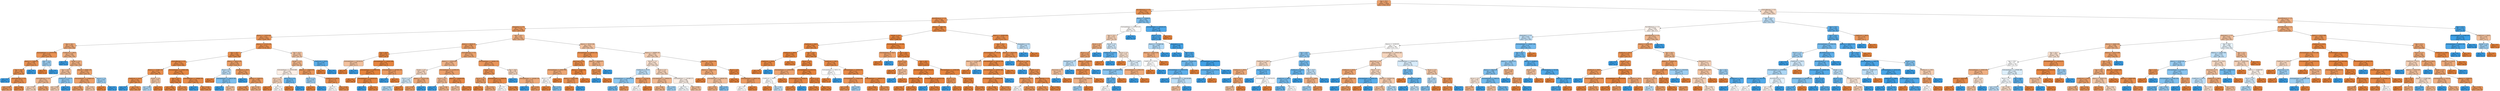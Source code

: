 digraph Tree {
node [shape=box, style="filled, rounded", color="black", fontname=helvetica] ;
edge [fontname=helvetica] ;
0 [label="Age <= 42.5\ngini = 0.324\nsamples = 10000\nvalue = [7963, 2037]", fillcolor="#eca16c"] ;
1 [label="NumOfProducts <= 2.5\ngini = 0.207\nsamples = 7106\nvalue = [6274, 832]", fillcolor="#e89253"] ;
0 -> 1 [labeldistance=2.5, labelangle=45, headlabel="True"] ;
2 [label="NumOfProducts <= 1.5\ngini = 0.184\nsamples = 6946\nvalue = [6233, 713]", fillcolor="#e88f50"] ;
1 -> 2 ;
3 [label="Geography1 <= 0.5\ngini = 0.274\nsamples = 3436\nvalue = [2874, 562]", fillcolor="#ea9a60"] ;
2 -> 3 ;
4 [label="Balance <= 71474.516\ngini = 0.227\nsamples = 2600\nvalue = [2260, 340]", fillcolor="#e99457"] ;
3 -> 4 ;
5 [label="Age <= 30.5\ngini = 0.356\nsamples = 682\nvalue = [524, 158]", fillcolor="#eda775"] ;
4 -> 5 ;
6 [label="EstimatedSalary <= 197479.148\ngini = 0.214\nsamples = 156\nvalue = [137, 19]", fillcolor="#e99254"] ;
5 -> 6 ;
7 [label="Balance <= 71005.23\ngini = 0.198\nsamples = 153\nvalue = [136, 17]", fillcolor="#e89152"] ;
6 -> 7 ;
8 [label="Age <= 18.5\ngini = 0.188\nsamples = 152\nvalue = [136, 16]", fillcolor="#e89050"] ;
7 -> 8 ;
9 [label="gini = 0.0\nsamples = 1\nvalue = [0, 1]", fillcolor="#399de5"] ;
8 -> 9 ;
10 [label="IsActiveMember <= 0.5\ngini = 0.179\nsamples = 151\nvalue = [136, 15]", fillcolor="#e88f4f"] ;
8 -> 10 ;
11 [label="gini = 0.259\nsamples = 72\nvalue = [61, 11]", fillcolor="#ea985d"] ;
10 -> 11 ;
12 [label="gini = 0.096\nsamples = 79\nvalue = [75, 4]", fillcolor="#e68844"] ;
10 -> 12 ;
13 [label="gini = 0.0\nsamples = 1\nvalue = [0, 1]", fillcolor="#399de5"] ;
7 -> 13 ;
14 [label="Age <= 23.5\ngini = 0.444\nsamples = 3\nvalue = [1, 2]", fillcolor="#9ccef2"] ;
6 -> 14 ;
15 [label="gini = 0.0\nsamples = 1\nvalue = [1, 0]", fillcolor="#e58139"] ;
14 -> 15 ;
16 [label="gini = 0.0\nsamples = 2\nvalue = [0, 2]", fillcolor="#399de5"] ;
14 -> 16 ;
17 [label="CreditScore <= 409.0\ngini = 0.389\nsamples = 526\nvalue = [387, 139]", fillcolor="#eeae80"] ;
5 -> 17 ;
18 [label="gini = 0.0\nsamples = 4\nvalue = [0, 4]", fillcolor="#399de5"] ;
17 -> 18 ;
19 [label="Gender <= 0.5\ngini = 0.383\nsamples = 522\nvalue = [387, 135]", fillcolor="#eead7e"] ;
17 -> 19 ;
20 [label="Age <= 41.5\ngini = 0.442\nsamples = 246\nvalue = [165, 81]", fillcolor="#f2bf9a"] ;
19 -> 20 ;
21 [label="IsActiveMember <= 0.5\ngini = 0.421\nsamples = 229\nvalue = [160, 69]", fillcolor="#f0b78e"] ;
20 -> 21 ;
22 [label="gini = 0.476\nsamples = 123\nvalue = [75, 48]", fillcolor="#f6d2b8"] ;
21 -> 22 ;
23 [label="gini = 0.318\nsamples = 106\nvalue = [85, 21]", fillcolor="#eba06a"] ;
21 -> 23 ;
24 [label="CreditScore <= 611.0\ngini = 0.415\nsamples = 17\nvalue = [5, 12]", fillcolor="#8bc6f0"] ;
20 -> 24 ;
25 [label="gini = 0.469\nsamples = 8\nvalue = [5, 3]", fillcolor="#f5cdb0"] ;
24 -> 25 ;
26 [label="gini = 0.0\nsamples = 9\nvalue = [0, 9]", fillcolor="#399de5"] ;
24 -> 26 ;
27 [label="Balance <= 69081.125\ngini = 0.315\nsamples = 276\nvalue = [222, 54]", fillcolor="#eba069"] ;
19 -> 27 ;
28 [label="EstimatedSalary <= 170820.227\ngini = 0.308\nsamples = 273\nvalue = [221, 52]", fillcolor="#eb9f68"] ;
27 -> 28 ;
29 [label="gini = 0.288\nsamples = 247\nvalue = [204, 43]", fillcolor="#ea9c63"] ;
28 -> 29 ;
30 [label="gini = 0.453\nsamples = 26\nvalue = [17, 9]", fillcolor="#f3c4a2"] ;
28 -> 30 ;
31 [label="Tenure <= 1.0\ngini = 0.444\nsamples = 3\nvalue = [1, 2]", fillcolor="#9ccef2"] ;
27 -> 31 ;
32 [label="gini = 0.0\nsamples = 1\nvalue = [1, 0]", fillcolor="#e58139"] ;
31 -> 32 ;
33 [label="gini = 0.0\nsamples = 2\nvalue = [0, 2]", fillcolor="#399de5"] ;
31 -> 33 ;
34 [label="Balance <= 177775.578\ngini = 0.172\nsamples = 1918\nvalue = [1736, 182]", fillcolor="#e88e4e"] ;
4 -> 34 ;
35 [label="Age <= 39.5\ngini = 0.156\nsamples = 1849\nvalue = [1691, 158]", fillcolor="#e78d4c"] ;
34 -> 35 ;
36 [label="IsActiveMember <= 0.5\ngini = 0.127\nsamples = 1559\nvalue = [1453, 106]", fillcolor="#e78a47"] ;
35 -> 36 ;
37 [label="Balance <= 171881.125\ngini = 0.17\nsamples = 768\nvalue = [696, 72]", fillcolor="#e88e4d"] ;
36 -> 37 ;
38 [label="CreditScore <= 414.0\ngini = 0.162\nsamples = 754\nvalue = [687, 67]", fillcolor="#e88d4c"] ;
37 -> 38 ;
39 [label="gini = 0.0\nsamples = 1\nvalue = [0, 1]", fillcolor="#399de5"] ;
38 -> 39 ;
40 [label="gini = 0.16\nsamples = 753\nvalue = [687, 66]", fillcolor="#e78d4c"] ;
38 -> 40 ;
41 [label="Gender <= 0.5\ngini = 0.459\nsamples = 14\nvalue = [9, 5]", fillcolor="#f3c7a7"] ;
37 -> 41 ;
42 [label="gini = 0.469\nsamples = 8\nvalue = [3, 5]", fillcolor="#b0d8f5"] ;
41 -> 42 ;
43 [label="gini = 0.0\nsamples = 6\nvalue = [6, 0]", fillcolor="#e58139"] ;
41 -> 43 ;
44 [label="EstimatedSalary <= 149883.086\ngini = 0.082\nsamples = 791\nvalue = [757, 34]", fillcolor="#e68742"] ;
36 -> 44 ;
45 [label="Age <= 37.5\ngini = 0.063\nsamples = 587\nvalue = [568, 19]", fillcolor="#e68540"] ;
44 -> 45 ;
46 [label="gini = 0.043\nsamples = 500\nvalue = [489, 11]", fillcolor="#e6843d"] ;
45 -> 46 ;
47 [label="gini = 0.167\nsamples = 87\nvalue = [79, 8]", fillcolor="#e88e4d"] ;
45 -> 47 ;
48 [label="EstimatedSalary <= 149984.742\ngini = 0.136\nsamples = 204\nvalue = [189, 15]", fillcolor="#e78b49"] ;
44 -> 48 ;
49 [label="gini = 0.0\nsamples = 1\nvalue = [0, 1]", fillcolor="#399de5"] ;
48 -> 49 ;
50 [label="gini = 0.128\nsamples = 203\nvalue = [189, 14]", fillcolor="#e78a48"] ;
48 -> 50 ;
51 [label="Balance <= 80414.145\ngini = 0.294\nsamples = 290\nvalue = [238, 52]", fillcolor="#eb9d64"] ;
35 -> 51 ;
52 [label="Tenure <= 2.5\ngini = 0.48\nsamples = 10\nvalue = [4, 6]", fillcolor="#bddef6"] ;
51 -> 52 ;
53 [label="gini = 0.0\nsamples = 2\nvalue = [2, 0]", fillcolor="#e58139"] ;
52 -> 53 ;
54 [label="EstimatedSalary <= 146233.383\ngini = 0.375\nsamples = 8\nvalue = [2, 6]", fillcolor="#7bbeee"] ;
52 -> 54 ;
55 [label="gini = 0.0\nsamples = 5\nvalue = [0, 5]", fillcolor="#399de5"] ;
54 -> 55 ;
56 [label="gini = 0.444\nsamples = 3\nvalue = [2, 1]", fillcolor="#f2c09c"] ;
54 -> 56 ;
57 [label="CreditScore <= 394.5\ngini = 0.275\nsamples = 280\nvalue = [234, 46]", fillcolor="#ea9a60"] ;
51 -> 57 ;
58 [label="gini = 0.0\nsamples = 2\nvalue = [0, 2]", fillcolor="#399de5"] ;
57 -> 58 ;
59 [label="Balance <= 136913.0\ngini = 0.266\nsamples = 278\nvalue = [234, 44]", fillcolor="#ea995e"] ;
57 -> 59 ;
60 [label="gini = 0.204\nsamples = 191\nvalue = [169, 22]", fillcolor="#e89153"] ;
59 -> 60 ;
61 [label="gini = 0.378\nsamples = 87\nvalue = [65, 22]", fillcolor="#eeac7c"] ;
59 -> 61 ;
62 [label="Age <= 41.5\ngini = 0.454\nsamples = 69\nvalue = [45, 24]", fillcolor="#f3c4a3"] ;
34 -> 62 ;
63 [label="Gender <= 0.5\ngini = 0.412\nsamples = 62\nvalue = [44, 18]", fillcolor="#f0b58a"] ;
62 -> 63 ;
64 [label="EstimatedSalary <= 133018.898\ngini = 0.497\nsamples = 28\nvalue = [15, 13]", fillcolor="#fceee5"] ;
63 -> 64 ;
65 [label="Tenure <= 1.5\ngini = 0.476\nsamples = 23\nvalue = [14, 9]", fillcolor="#f6d2b8"] ;
64 -> 65 ;
66 [label="gini = 0.0\nsamples = 5\nvalue = [5, 0]", fillcolor="#e58139"] ;
65 -> 66 ;
67 [label="gini = 0.5\nsamples = 18\nvalue = [9, 9]", fillcolor="#ffffff"] ;
65 -> 67 ;
68 [label="HasCrCard <= 0.5\ngini = 0.32\nsamples = 5\nvalue = [1, 4]", fillcolor="#6ab6ec"] ;
64 -> 68 ;
69 [label="gini = 0.0\nsamples = 1\nvalue = [1, 0]", fillcolor="#e58139"] ;
68 -> 69 ;
70 [label="gini = 0.0\nsamples = 4\nvalue = [0, 4]", fillcolor="#399de5"] ;
68 -> 70 ;
71 [label="Balance <= 178664.078\ngini = 0.251\nsamples = 34\nvalue = [29, 5]", fillcolor="#e9975b"] ;
63 -> 71 ;
72 [label="Tenure <= 5.5\ngini = 0.444\nsamples = 3\nvalue = [1, 2]", fillcolor="#9ccef2"] ;
71 -> 72 ;
73 [label="gini = 0.0\nsamples = 1\nvalue = [1, 0]", fillcolor="#e58139"] ;
72 -> 73 ;
74 [label="gini = 0.0\nsamples = 2\nvalue = [0, 2]", fillcolor="#399de5"] ;
72 -> 74 ;
75 [label="CreditScore <= 487.0\ngini = 0.175\nsamples = 31\nvalue = [28, 3]", fillcolor="#e88e4e"] ;
71 -> 75 ;
76 [label="gini = 0.5\nsamples = 2\nvalue = [1, 1]", fillcolor="#ffffff"] ;
75 -> 76 ;
77 [label="gini = 0.128\nsamples = 29\nvalue = [27, 2]", fillcolor="#e78a48"] ;
75 -> 77 ;
78 [label="CreditScore <= 547.0\ngini = 0.245\nsamples = 7\nvalue = [1, 6]", fillcolor="#5aade9"] ;
62 -> 78 ;
79 [label="gini = 0.0\nsamples = 1\nvalue = [1, 0]", fillcolor="#e58139"] ;
78 -> 79 ;
80 [label="gini = 0.0\nsamples = 6\nvalue = [0, 6]", fillcolor="#399de5"] ;
78 -> 80 ;
81 [label="Age <= 33.5\ngini = 0.39\nsamples = 836\nvalue = [614, 222]", fillcolor="#eeaf81"] ;
3 -> 81 ;
82 [label="Balance <= 99795.23\ngini = 0.288\nsamples = 379\nvalue = [313, 66]", fillcolor="#ea9c63"] ;
81 -> 82 ;
83 [label="Age <= 20.0\ngini = 0.071\nsamples = 81\nvalue = [78, 3]", fillcolor="#e68641"] ;
82 -> 83 ;
84 [label="EstimatedSalary <= 94318.031\ngini = 0.444\nsamples = 3\nvalue = [2, 1]", fillcolor="#f2c09c"] ;
83 -> 84 ;
85 [label="gini = 0.0\nsamples = 2\nvalue = [2, 0]", fillcolor="#e58139"] ;
84 -> 85 ;
86 [label="gini = 0.0\nsamples = 1\nvalue = [0, 1]", fillcolor="#399de5"] ;
84 -> 86 ;
87 [label="EstimatedSalary <= 182641.906\ngini = 0.05\nsamples = 78\nvalue = [76, 2]", fillcolor="#e6843e"] ;
83 -> 87 ;
88 [label="EstimatedSalary <= 121643.012\ngini = 0.027\nsamples = 72\nvalue = [71, 1]", fillcolor="#e5833c"] ;
87 -> 88 ;
89 [label="gini = 0.0\nsamples = 46\nvalue = [46, 0]", fillcolor="#e58139"] ;
88 -> 89 ;
90 [label="EstimatedSalary <= 126319.527\ngini = 0.074\nsamples = 26\nvalue = [25, 1]", fillcolor="#e68641"] ;
88 -> 90 ;
91 [label="gini = 0.0\nsamples = 1\nvalue = [0, 1]", fillcolor="#399de5"] ;
90 -> 91 ;
92 [label="gini = 0.0\nsamples = 25\nvalue = [25, 0]", fillcolor="#e58139"] ;
90 -> 92 ;
93 [label="EstimatedSalary <= 187490.125\ngini = 0.278\nsamples = 6\nvalue = [5, 1]", fillcolor="#ea9a61"] ;
87 -> 93 ;
94 [label="gini = 0.0\nsamples = 1\nvalue = [0, 1]", fillcolor="#399de5"] ;
93 -> 94 ;
95 [label="gini = 0.0\nsamples = 5\nvalue = [5, 0]", fillcolor="#e58139"] ;
93 -> 95 ;
96 [label="IsActiveMember <= 0.5\ngini = 0.333\nsamples = 298\nvalue = [235, 63]", fillcolor="#eca36e"] ;
82 -> 96 ;
97 [label="Balance <= 122932.695\ngini = 0.401\nsamples = 155\nvalue = [112, 43]", fillcolor="#efb185"] ;
96 -> 97 ;
98 [label="Gender <= 0.5\ngini = 0.483\nsamples = 59\nvalue = [35, 24]", fillcolor="#f7d7c1"] ;
97 -> 98 ;
99 [label="Tenure <= 9.0\ngini = 0.491\nsamples = 30\nvalue = [13, 17]", fillcolor="#d0e8f9"] ;
98 -> 99 ;
100 [label="gini = 0.466\nsamples = 27\nvalue = [10, 17]", fillcolor="#add7f4"] ;
99 -> 100 ;
101 [label="gini = 0.0\nsamples = 3\nvalue = [3, 0]", fillcolor="#e58139"] ;
99 -> 101 ;
102 [label="Balance <= 122137.102\ngini = 0.366\nsamples = 29\nvalue = [22, 7]", fillcolor="#eda978"] ;
98 -> 102 ;
103 [label="gini = 0.302\nsamples = 27\nvalue = [22, 5]", fillcolor="#eb9e66"] ;
102 -> 103 ;
104 [label="gini = 0.0\nsamples = 2\nvalue = [0, 2]", fillcolor="#399de5"] ;
102 -> 104 ;
105 [label="EstimatedSalary <= 112995.871\ngini = 0.317\nsamples = 96\nvalue = [77, 19]", fillcolor="#eba06a"] ;
97 -> 105 ;
106 [label="Tenure <= 0.5\ngini = 0.422\nsamples = 53\nvalue = [37, 16]", fillcolor="#f0b78f"] ;
105 -> 106 ;
107 [label="gini = 0.0\nsamples = 2\nvalue = [0, 2]", fillcolor="#399de5"] ;
106 -> 107 ;
108 [label="gini = 0.398\nsamples = 51\nvalue = [37, 14]", fillcolor="#efb184"] ;
106 -> 108 ;
109 [label="Balance <= 126404.918\ngini = 0.13\nsamples = 43\nvalue = [40, 3]", fillcolor="#e78a48"] ;
105 -> 109 ;
110 [label="gini = 0.444\nsamples = 6\nvalue = [4, 2]", fillcolor="#f2c09c"] ;
109 -> 110 ;
111 [label="gini = 0.053\nsamples = 37\nvalue = [36, 1]", fillcolor="#e6843e"] ;
109 -> 111 ;
112 [label="EstimatedSalary <= 182963.797\ngini = 0.241\nsamples = 143\nvalue = [123, 20]", fillcolor="#e99559"] ;
96 -> 112 ;
113 [label="Gender <= 0.5\ngini = 0.212\nsamples = 133\nvalue = [117, 16]", fillcolor="#e99254"] ;
112 -> 113 ;
114 [label="Tenure <= 1.5\ngini = 0.296\nsamples = 61\nvalue = [50, 11]", fillcolor="#eb9d65"] ;
113 -> 114 ;
115 [label="gini = 0.0\nsamples = 13\nvalue = [13, 0]", fillcolor="#e58139"] ;
114 -> 115 ;
116 [label="gini = 0.353\nsamples = 48\nvalue = [37, 11]", fillcolor="#eda674"] ;
114 -> 116 ;
117 [label="EstimatedSalary <= 14040.64\ngini = 0.129\nsamples = 72\nvalue = [67, 5]", fillcolor="#e78a48"] ;
113 -> 117 ;
118 [label="gini = 0.5\nsamples = 4\nvalue = [2, 2]", fillcolor="#ffffff"] ;
117 -> 118 ;
119 [label="gini = 0.084\nsamples = 68\nvalue = [65, 3]", fillcolor="#e68742"] ;
117 -> 119 ;
120 [label="Age <= 28.5\ngini = 0.48\nsamples = 10\nvalue = [6, 4]", fillcolor="#f6d5bd"] ;
112 -> 120 ;
121 [label="gini = 0.0\nsamples = 2\nvalue = [0, 2]", fillcolor="#399de5"] ;
120 -> 121 ;
122 [label="EstimatedSalary <= 183585.578\ngini = 0.375\nsamples = 8\nvalue = [6, 2]", fillcolor="#eeab7b"] ;
120 -> 122 ;
123 [label="gini = 0.0\nsamples = 1\nvalue = [0, 1]", fillcolor="#399de5"] ;
122 -> 123 ;
124 [label="gini = 0.245\nsamples = 7\nvalue = [6, 1]", fillcolor="#e9965a"] ;
122 -> 124 ;
125 [label="Balance <= 92712.168\ngini = 0.45\nsamples = 457\nvalue = [301, 156]", fillcolor="#f2c2a0"] ;
81 -> 125 ;
126 [label="EstimatedSalary <= 186560.156\ngini = 0.192\nsamples = 65\nvalue = [58, 7]", fillcolor="#e89051"] ;
125 -> 126 ;
127 [label="HasCrCard <= 0.5\ngini = 0.137\nsamples = 54\nvalue = [50, 4]", fillcolor="#e78b49"] ;
126 -> 127 ;
128 [label="EstimatedSalary <= 94267.605\ngini = 0.355\nsamples = 13\nvalue = [10, 3]", fillcolor="#eda774"] ;
127 -> 128 ;
129 [label="Tenure <= 1.5\ngini = 0.5\nsamples = 6\nvalue = [3, 3]", fillcolor="#ffffff"] ;
128 -> 129 ;
130 [label="gini = 0.0\nsamples = 2\nvalue = [2, 0]", fillcolor="#e58139"] ;
129 -> 130 ;
131 [label="gini = 0.375\nsamples = 4\nvalue = [1, 3]", fillcolor="#7bbeee"] ;
129 -> 131 ;
132 [label="gini = 0.0\nsamples = 7\nvalue = [7, 0]", fillcolor="#e58139"] ;
128 -> 132 ;
133 [label="Balance <= 67959.246\ngini = 0.048\nsamples = 41\nvalue = [40, 1]", fillcolor="#e6843e"] ;
127 -> 133 ;
134 [label="Balance <= 64297.059\ngini = 0.219\nsamples = 8\nvalue = [7, 1]", fillcolor="#e99355"] ;
133 -> 134 ;
135 [label="gini = 0.0\nsamples = 7\nvalue = [7, 0]", fillcolor="#e58139"] ;
134 -> 135 ;
136 [label="gini = 0.0\nsamples = 1\nvalue = [0, 1]", fillcolor="#399de5"] ;
134 -> 136 ;
137 [label="gini = 0.0\nsamples = 33\nvalue = [33, 0]", fillcolor="#e58139"] ;
133 -> 137 ;
138 [label="Balance <= 89934.977\ngini = 0.397\nsamples = 11\nvalue = [8, 3]", fillcolor="#efb083"] ;
126 -> 138 ;
139 [label="Tenure <= 0.5\ngini = 0.198\nsamples = 9\nvalue = [8, 1]", fillcolor="#e89152"] ;
138 -> 139 ;
140 [label="gini = 0.0\nsamples = 1\nvalue = [0, 1]", fillcolor="#399de5"] ;
139 -> 140 ;
141 [label="gini = 0.0\nsamples = 8\nvalue = [8, 0]", fillcolor="#e58139"] ;
139 -> 141 ;
142 [label="gini = 0.0\nsamples = 2\nvalue = [0, 2]", fillcolor="#399de5"] ;
138 -> 142 ;
143 [label="Balance <= 146585.141\ngini = 0.471\nsamples = 392\nvalue = [243, 149]", fillcolor="#f5ceb2"] ;
125 -> 143 ;
144 [label="Tenure <= 1.5\ngini = 0.491\nsamples = 324\nvalue = [184, 140]", fillcolor="#f9e1d0"] ;
143 -> 144 ;
145 [label="CreditScore <= 713.0\ngini = 0.479\nsamples = 58\nvalue = [23, 35]", fillcolor="#bbddf6"] ;
144 -> 145 ;
146 [label="EstimatedSalary <= 169701.055\ngini = 0.418\nsamples = 47\nvalue = [14, 33]", fillcolor="#8dc7f0"] ;
145 -> 146 ;
147 [label="gini = 0.32\nsamples = 40\nvalue = [8, 32]", fillcolor="#6ab6ec"] ;
146 -> 147 ;
148 [label="gini = 0.245\nsamples = 7\nvalue = [6, 1]", fillcolor="#e9965a"] ;
146 -> 148 ;
149 [label="Balance <= 121718.16\ngini = 0.298\nsamples = 11\nvalue = [9, 2]", fillcolor="#eb9d65"] ;
145 -> 149 ;
150 [label="gini = 0.5\nsamples = 4\nvalue = [2, 2]", fillcolor="#ffffff"] ;
149 -> 150 ;
151 [label="gini = 0.0\nsamples = 7\nvalue = [7, 0]", fillcolor="#e58139"] ;
149 -> 151 ;
152 [label="Tenure <= 5.5\ngini = 0.478\nsamples = 266\nvalue = [161, 105]", fillcolor="#f6d3ba"] ;
144 -> 152 ;
153 [label="EstimatedSalary <= 190450.57\ngini = 0.424\nsamples = 118\nvalue = [82, 36]", fillcolor="#f0b890"] ;
152 -> 153 ;
154 [label="gini = 0.408\nsamples = 112\nvalue = [80, 32]", fillcolor="#efb388"] ;
153 -> 154 ;
155 [label="gini = 0.444\nsamples = 6\nvalue = [2, 4]", fillcolor="#9ccef2"] ;
153 -> 155 ;
156 [label="EstimatedSalary <= 143390.117\ngini = 0.498\nsamples = 148\nvalue = [79, 69]", fillcolor="#fcefe6"] ;
152 -> 156 ;
157 [label="gini = 0.5\nsamples = 111\nvalue = [54, 57]", fillcolor="#f5fafe"] ;
156 -> 157 ;
158 [label="gini = 0.438\nsamples = 37\nvalue = [25, 12]", fillcolor="#f1bd98"] ;
156 -> 158 ;
159 [label="Balance <= 154374.766\ngini = 0.23\nsamples = 68\nvalue = [59, 9]", fillcolor="#e99457"] ;
143 -> 159 ;
160 [label="Balance <= 148533.352\ngini = 0.36\nsamples = 34\nvalue = [26, 8]", fillcolor="#eda876"] ;
159 -> 160 ;
161 [label="gini = 0.0\nsamples = 10\nvalue = [10, 0]", fillcolor="#e58139"] ;
160 -> 161 ;
162 [label="EstimatedSalary <= 168249.742\ngini = 0.444\nsamples = 24\nvalue = [16, 8]", fillcolor="#f2c09c"] ;
160 -> 162 ;
163 [label="gini = 0.375\nsamples = 20\nvalue = [15, 5]", fillcolor="#eeab7b"] ;
162 -> 163 ;
164 [label="gini = 0.375\nsamples = 4\nvalue = [1, 3]", fillcolor="#7bbeee"] ;
162 -> 164 ;
165 [label="Tenure <= 8.5\ngini = 0.057\nsamples = 34\nvalue = [33, 1]", fillcolor="#e6853f"] ;
159 -> 165 ;
166 [label="gini = 0.0\nsamples = 28\nvalue = [28, 0]", fillcolor="#e58139"] ;
165 -> 166 ;
167 [label="EstimatedSalary <= 89437.742\ngini = 0.278\nsamples = 6\nvalue = [5, 1]", fillcolor="#ea9a61"] ;
165 -> 167 ;
168 [label="gini = 0.5\nsamples = 2\nvalue = [1, 1]", fillcolor="#ffffff"] ;
167 -> 168 ;
169 [label="gini = 0.0\nsamples = 4\nvalue = [4, 0]", fillcolor="#e58139"] ;
167 -> 169 ;
170 [label="Balance <= 1884.345\ngini = 0.082\nsamples = 3510\nvalue = [3359, 151]", fillcolor="#e68742"] ;
2 -> 170 ;
171 [label="Gender <= 0.5\ngini = 0.04\nsamples = 2027\nvalue = [1986, 41]", fillcolor="#e6843d"] ;
170 -> 171 ;
172 [label="CreditScore <= 584.5\ngini = 0.064\nsamples = 903\nvalue = [873, 30]", fillcolor="#e68540"] ;
171 -> 172 ;
173 [label="CreditScore <= 460.5\ngini = 0.009\nsamples = 234\nvalue = [233, 1]", fillcolor="#e5823a"] ;
172 -> 173 ;
174 [label="CreditScore <= 459.0\ngini = 0.087\nsamples = 22\nvalue = [21, 1]", fillcolor="#e68742"] ;
173 -> 174 ;
175 [label="gini = 0.0\nsamples = 21\nvalue = [21, 0]", fillcolor="#e58139"] ;
174 -> 175 ;
176 [label="gini = 0.0\nsamples = 1\nvalue = [0, 1]", fillcolor="#399de5"] ;
174 -> 176 ;
177 [label="gini = 0.0\nsamples = 212\nvalue = [212, 0]", fillcolor="#e58139"] ;
173 -> 177 ;
178 [label="Age <= 34.5\ngini = 0.083\nsamples = 669\nvalue = [640, 29]", fillcolor="#e68742"] ;
172 -> 178 ;
179 [label="Tenure <= 0.5\ngini = 0.043\nsamples = 363\nvalue = [355, 8]", fillcolor="#e6843d"] ;
178 -> 179 ;
180 [label="EstimatedSalary <= 110630.863\ngini = 0.337\nsamples = 14\nvalue = [11, 3]", fillcolor="#eca36f"] ;
179 -> 180 ;
181 [label="CreditScore <= 609.5\ngini = 0.5\nsamples = 6\nvalue = [3, 3]", fillcolor="#ffffff"] ;
180 -> 181 ;
182 [label="gini = 0.0\nsamples = 1\nvalue = [1, 0]", fillcolor="#e58139"] ;
181 -> 182 ;
183 [label="gini = 0.48\nsamples = 5\nvalue = [2, 3]", fillcolor="#bddef6"] ;
181 -> 183 ;
184 [label="gini = 0.0\nsamples = 8\nvalue = [8, 0]", fillcolor="#e58139"] ;
180 -> 184 ;
185 [label="EstimatedSalary <= 19434.04\ngini = 0.028\nsamples = 349\nvalue = [344, 5]", fillcolor="#e5833c"] ;
179 -> 185 ;
186 [label="EstimatedSalary <= 19146.45\ngini = 0.108\nsamples = 35\nvalue = [33, 2]", fillcolor="#e78945"] ;
185 -> 186 ;
187 [label="gini = 0.057\nsamples = 34\nvalue = [33, 1]", fillcolor="#e6853f"] ;
186 -> 187 ;
188 [label="gini = 0.0\nsamples = 1\nvalue = [0, 1]", fillcolor="#399de5"] ;
186 -> 188 ;
189 [label="Tenure <= 4.5\ngini = 0.019\nsamples = 314\nvalue = [311, 3]", fillcolor="#e5823b"] ;
185 -> 189 ;
190 [label="gini = 0.045\nsamples = 129\nvalue = [126, 3]", fillcolor="#e6843e"] ;
189 -> 190 ;
191 [label="gini = 0.0\nsamples = 185\nvalue = [185, 0]", fillcolor="#e58139"] ;
189 -> 191 ;
192 [label="CreditScore <= 585.5\ngini = 0.128\nsamples = 306\nvalue = [285, 21]", fillcolor="#e78a48"] ;
178 -> 192 ;
193 [label="EstimatedSalary <= 50511.15\ngini = 0.5\nsamples = 2\nvalue = [1, 1]", fillcolor="#ffffff"] ;
192 -> 193 ;
194 [label="gini = 0.0\nsamples = 1\nvalue = [1, 0]", fillcolor="#e58139"] ;
193 -> 194 ;
195 [label="gini = 0.0\nsamples = 1\nvalue = [0, 1]", fillcolor="#399de5"] ;
193 -> 195 ;
196 [label="EstimatedSalary <= 58300.555\ngini = 0.123\nsamples = 304\nvalue = [284, 20]", fillcolor="#e78a47"] ;
192 -> 196 ;
197 [label="EstimatedSalary <= 55664.904\ngini = 0.215\nsamples = 90\nvalue = [79, 11]", fillcolor="#e99355"] ;
196 -> 197 ;
198 [label="gini = 0.185\nsamples = 87\nvalue = [78, 9]", fillcolor="#e89050"] ;
197 -> 198 ;
199 [label="gini = 0.444\nsamples = 3\nvalue = [1, 2]", fillcolor="#9ccef2"] ;
197 -> 199 ;
200 [label="EstimatedSalary <= 168594.117\ngini = 0.081\nsamples = 214\nvalue = [205, 9]", fillcolor="#e68742"] ;
196 -> 200 ;
201 [label="gini = 0.055\nsamples = 177\nvalue = [172, 5]", fillcolor="#e6853f"] ;
200 -> 201 ;
202 [label="gini = 0.193\nsamples = 37\nvalue = [33, 4]", fillcolor="#e89051"] ;
200 -> 202 ;
203 [label="EstimatedSalary <= 535.495\ngini = 0.019\nsamples = 1124\nvalue = [1113, 11]", fillcolor="#e5823b"] ;
171 -> 203 ;
204 [label="EstimatedSalary <= 352.7\ngini = 0.32\nsamples = 5\nvalue = [4, 1]", fillcolor="#eca06a"] ;
203 -> 204 ;
205 [label="gini = 0.0\nsamples = 4\nvalue = [4, 0]", fillcolor="#e58139"] ;
204 -> 205 ;
206 [label="gini = 0.0\nsamples = 1\nvalue = [0, 1]", fillcolor="#399de5"] ;
204 -> 206 ;
207 [label="Age <= 18.5\ngini = 0.018\nsamples = 1119\nvalue = [1109, 10]", fillcolor="#e5823b"] ;
203 -> 207 ;
208 [label="Tenure <= 6.5\ngini = 0.245\nsamples = 7\nvalue = [6, 1]", fillcolor="#e9965a"] ;
207 -> 208 ;
209 [label="gini = 0.0\nsamples = 4\nvalue = [4, 0]", fillcolor="#e58139"] ;
208 -> 209 ;
210 [label="Tenure <= 7.5\ngini = 0.444\nsamples = 3\nvalue = [2, 1]", fillcolor="#f2c09c"] ;
208 -> 210 ;
211 [label="gini = 0.0\nsamples = 1\nvalue = [0, 1]", fillcolor="#399de5"] ;
210 -> 211 ;
212 [label="gini = 0.0\nsamples = 2\nvalue = [2, 0]", fillcolor="#e58139"] ;
210 -> 212 ;
213 [label="Age <= 39.5\ngini = 0.016\nsamples = 1112\nvalue = [1103, 9]", fillcolor="#e5823b"] ;
207 -> 213 ;
214 [label="EstimatedSalary <= 167169.211\ngini = 0.01\nsamples = 965\nvalue = [960, 5]", fillcolor="#e5823a"] ;
213 -> 214 ;
215 [label="CreditScore <= 710.5\ngini = 0.005\nsamples = 809\nvalue = [807, 2]", fillcolor="#e58139"] ;
214 -> 215 ;
216 [label="gini = 0.0\nsamples = 577\nvalue = [577, 0]", fillcolor="#e58139"] ;
215 -> 216 ;
217 [label="gini = 0.017\nsamples = 232\nvalue = [230, 2]", fillcolor="#e5823b"] ;
215 -> 217 ;
218 [label="EstimatedSalary <= 167515.539\ngini = 0.038\nsamples = 156\nvalue = [153, 3]", fillcolor="#e6833d"] ;
214 -> 218 ;
219 [label="gini = 0.0\nsamples = 1\nvalue = [0, 1]", fillcolor="#399de5"] ;
218 -> 219 ;
220 [label="gini = 0.025\nsamples = 155\nvalue = [153, 2]", fillcolor="#e5833c"] ;
218 -> 220 ;
221 [label="EstimatedSalary <= 14284.845\ngini = 0.053\nsamples = 147\nvalue = [143, 4]", fillcolor="#e6853f"] ;
213 -> 221 ;
222 [label="Tenure <= 2.5\ngini = 0.245\nsamples = 7\nvalue = [6, 1]", fillcolor="#e9965a"] ;
221 -> 222 ;
223 [label="gini = 0.0\nsamples = 1\nvalue = [0, 1]", fillcolor="#399de5"] ;
222 -> 223 ;
224 [label="gini = 0.0\nsamples = 6\nvalue = [6, 0]", fillcolor="#e58139"] ;
222 -> 224 ;
225 [label="Tenure <= 5.5\ngini = 0.042\nsamples = 140\nvalue = [137, 3]", fillcolor="#e6843d"] ;
221 -> 225 ;
226 [label="gini = 0.0\nsamples = 78\nvalue = [78, 0]", fillcolor="#e58139"] ;
225 -> 226 ;
227 [label="gini = 0.092\nsamples = 62\nvalue = [59, 3]", fillcolor="#e68743"] ;
225 -> 227 ;
228 [label="Balance <= 205892.859\ngini = 0.137\nsamples = 1483\nvalue = [1373, 110]", fillcolor="#e78b49"] ;
170 -> 228 ;
229 [label="Age <= 36.5\ngini = 0.134\nsamples = 1478\nvalue = [1371, 107]", fillcolor="#e78b48"] ;
228 -> 229 ;
230 [label="EstimatedSalary <= 474.24\ngini = 0.1\nsamples = 966\nvalue = [915, 51]", fillcolor="#e68844"] ;
229 -> 230 ;
231 [label="Balance <= 123780.984\ngini = 0.444\nsamples = 3\nvalue = [2, 1]", fillcolor="#f2c09c"] ;
230 -> 231 ;
232 [label="gini = 0.0\nsamples = 2\nvalue = [2, 0]", fillcolor="#e58139"] ;
231 -> 232 ;
233 [label="gini = 0.0\nsamples = 1\nvalue = [0, 1]", fillcolor="#399de5"] ;
231 -> 233 ;
234 [label="EstimatedSalary <= 183143.766\ngini = 0.098\nsamples = 963\nvalue = [913, 50]", fillcolor="#e68844"] ;
230 -> 234 ;
235 [label="EstimatedSalary <= 183051.984\ngini = 0.106\nsamples = 886\nvalue = [836, 50]", fillcolor="#e78945"] ;
234 -> 235 ;
236 [label="EstimatedSalary <= 158502.656\ngini = 0.105\nsamples = 885\nvalue = [836, 49]", fillcolor="#e78845"] ;
235 -> 236 ;
237 [label="gini = 0.093\nsamples = 760\nvalue = [723, 37]", fillcolor="#e68743"] ;
236 -> 237 ;
238 [label="gini = 0.174\nsamples = 125\nvalue = [113, 12]", fillcolor="#e88e4e"] ;
236 -> 238 ;
239 [label="gini = 0.0\nsamples = 1\nvalue = [0, 1]", fillcolor="#399de5"] ;
235 -> 239 ;
240 [label="gini = 0.0\nsamples = 77\nvalue = [77, 0]", fillcolor="#e58139"] ;
234 -> 240 ;
241 [label="Balance <= 34556.879\ngini = 0.195\nsamples = 512\nvalue = [456, 56]", fillcolor="#e89051"] ;
229 -> 241 ;
242 [label="gini = 0.0\nsamples = 2\nvalue = [0, 2]", fillcolor="#399de5"] ;
241 -> 242 ;
243 [label="CreditScore <= 381.5\ngini = 0.189\nsamples = 510\nvalue = [456, 54]", fillcolor="#e89050"] ;
241 -> 243 ;
244 [label="gini = 0.0\nsamples = 1\nvalue = [0, 1]", fillcolor="#399de5"] ;
243 -> 244 ;
245 [label="Gender <= 0.5\ngini = 0.187\nsamples = 509\nvalue = [456, 53]", fillcolor="#e89050"] ;
243 -> 245 ;
246 [label="CreditScore <= 473.5\ngini = 0.252\nsamples = 223\nvalue = [190, 33]", fillcolor="#ea975b"] ;
245 -> 246 ;
247 [label="gini = 0.5\nsamples = 8\nvalue = [4, 4]", fillcolor="#ffffff"] ;
246 -> 247 ;
248 [label="gini = 0.233\nsamples = 215\nvalue = [186, 29]", fillcolor="#e99558"] ;
246 -> 248 ;
249 [label="IsActiveMember <= 0.5\ngini = 0.13\nsamples = 286\nvalue = [266, 20]", fillcolor="#e78a48"] ;
245 -> 249 ;
250 [label="gini = 0.22\nsamples = 127\nvalue = [111, 16]", fillcolor="#e99356"] ;
249 -> 250 ;
251 [label="gini = 0.049\nsamples = 159\nvalue = [155, 4]", fillcolor="#e6843e"] ;
249 -> 251 ;
252 [label="Geography1 <= 0.5\ngini = 0.48\nsamples = 5\nvalue = [2, 3]", fillcolor="#bddef6"] ;
228 -> 252 ;
253 [label="gini = 0.0\nsamples = 3\nvalue = [0, 3]", fillcolor="#399de5"] ;
252 -> 253 ;
254 [label="gini = 0.0\nsamples = 2\nvalue = [2, 0]", fillcolor="#e58139"] ;
252 -> 254 ;
255 [label="Balance <= 55948.91\ngini = 0.381\nsamples = 160\nvalue = [41, 119]", fillcolor="#7dbfee"] ;
1 -> 255 ;
256 [label="EstimatedSalary <= 167555.125\ngini = 0.5\nsamples = 63\nvalue = [32, 31]", fillcolor="#fefbf9"] ;
255 -> 256 ;
257 [label="Age <= 37.5\ngini = 0.473\nsamples = 52\nvalue = [32, 20]", fillcolor="#f5d0b5"] ;
256 -> 257 ;
258 [label="Tenure <= 9.5\ngini = 0.383\nsamples = 31\nvalue = [23, 8]", fillcolor="#eead7e"] ;
257 -> 258 ;
259 [label="Tenure <= 1.5\ngini = 0.328\nsamples = 29\nvalue = [23, 6]", fillcolor="#eca26d"] ;
258 -> 259 ;
260 [label="Geography2 <= 0.5\ngini = 0.48\nsamples = 5\nvalue = [2, 3]", fillcolor="#bddef6"] ;
259 -> 260 ;
261 [label="HasCrCard <= 0.5\ngini = 0.444\nsamples = 3\nvalue = [2, 1]", fillcolor="#f2c09c"] ;
260 -> 261 ;
262 [label="gini = 0.0\nsamples = 1\nvalue = [0, 1]", fillcolor="#399de5"] ;
261 -> 262 ;
263 [label="gini = 0.0\nsamples = 2\nvalue = [2, 0]", fillcolor="#e58139"] ;
261 -> 263 ;
264 [label="gini = 0.0\nsamples = 2\nvalue = [0, 2]", fillcolor="#399de5"] ;
260 -> 264 ;
265 [label="Balance <= 23194.08\ngini = 0.219\nsamples = 24\nvalue = [21, 3]", fillcolor="#e99355"] ;
259 -> 265 ;
266 [label="CreditScore <= 603.5\ngini = 0.159\nsamples = 23\nvalue = [21, 2]", fillcolor="#e78d4c"] ;
265 -> 266 ;
267 [label="EstimatedSalary <= 75944.68\ngini = 0.408\nsamples = 7\nvalue = [5, 2]", fillcolor="#efb388"] ;
266 -> 267 ;
268 [label="gini = 0.444\nsamples = 3\nvalue = [1, 2]", fillcolor="#9ccef2"] ;
267 -> 268 ;
269 [label="gini = 0.0\nsamples = 4\nvalue = [4, 0]", fillcolor="#e58139"] ;
267 -> 269 ;
270 [label="gini = 0.0\nsamples = 16\nvalue = [16, 0]", fillcolor="#e58139"] ;
266 -> 270 ;
271 [label="gini = 0.0\nsamples = 1\nvalue = [0, 1]", fillcolor="#399de5"] ;
265 -> 271 ;
272 [label="gini = 0.0\nsamples = 2\nvalue = [0, 2]", fillcolor="#399de5"] ;
258 -> 272 ;
273 [label="Tenure <= 3.5\ngini = 0.49\nsamples = 21\nvalue = [9, 12]", fillcolor="#cee6f8"] ;
257 -> 273 ;
274 [label="CreditScore <= 521.0\ngini = 0.245\nsamples = 7\nvalue = [1, 6]", fillcolor="#5aade9"] ;
273 -> 274 ;
275 [label="gini = 0.0\nsamples = 1\nvalue = [1, 0]", fillcolor="#e58139"] ;
274 -> 275 ;
276 [label="gini = 0.0\nsamples = 6\nvalue = [0, 6]", fillcolor="#399de5"] ;
274 -> 276 ;
277 [label="Tenure <= 4.5\ngini = 0.49\nsamples = 14\nvalue = [8, 6]", fillcolor="#f8e0ce"] ;
273 -> 277 ;
278 [label="gini = 0.0\nsamples = 3\nvalue = [3, 0]", fillcolor="#e58139"] ;
277 -> 278 ;
279 [label="CreditScore <= 648.5\ngini = 0.496\nsamples = 11\nvalue = [5, 6]", fillcolor="#deeffb"] ;
277 -> 279 ;
280 [label="EstimatedSalary <= 144978.484\ngini = 0.408\nsamples = 7\nvalue = [2, 5]", fillcolor="#88c4ef"] ;
279 -> 280 ;
281 [label="Age <= 40.5\ngini = 0.278\nsamples = 6\nvalue = [1, 5]", fillcolor="#61b1ea"] ;
280 -> 281 ;
282 [label="gini = 0.5\nsamples = 2\nvalue = [1, 1]", fillcolor="#ffffff"] ;
281 -> 282 ;
283 [label="gini = 0.0\nsamples = 4\nvalue = [0, 4]", fillcolor="#399de5"] ;
281 -> 283 ;
284 [label="gini = 0.0\nsamples = 1\nvalue = [1, 0]", fillcolor="#e58139"] ;
280 -> 284 ;
285 [label="EstimatedSalary <= 32063.434\ngini = 0.375\nsamples = 4\nvalue = [3, 1]", fillcolor="#eeab7b"] ;
279 -> 285 ;
286 [label="gini = 0.0\nsamples = 1\nvalue = [0, 1]", fillcolor="#399de5"] ;
285 -> 286 ;
287 [label="gini = 0.0\nsamples = 3\nvalue = [3, 0]", fillcolor="#e58139"] ;
285 -> 287 ;
288 [label="gini = 0.0\nsamples = 11\nvalue = [0, 11]", fillcolor="#399de5"] ;
256 -> 288 ;
289 [label="EstimatedSalary <= 193039.227\ngini = 0.168\nsamples = 97\nvalue = [9, 88]", fillcolor="#4da7e8"] ;
255 -> 289 ;
290 [label="Tenure <= 1.5\ngini = 0.137\nsamples = 95\nvalue = [7, 88]", fillcolor="#49a5e7"] ;
289 -> 290 ;
291 [label="Balance <= 137588.586\ngini = 0.469\nsamples = 8\nvalue = [3, 5]", fillcolor="#b0d8f5"] ;
290 -> 291 ;
292 [label="Balance <= 125514.504\ngini = 0.375\nsamples = 4\nvalue = [3, 1]", fillcolor="#eeab7b"] ;
291 -> 292 ;
293 [label="CreditScore <= 673.0\ngini = 0.5\nsamples = 2\nvalue = [1, 1]", fillcolor="#ffffff"] ;
292 -> 293 ;
294 [label="gini = 0.0\nsamples = 1\nvalue = [1, 0]", fillcolor="#e58139"] ;
293 -> 294 ;
295 [label="gini = 0.0\nsamples = 1\nvalue = [0, 1]", fillcolor="#399de5"] ;
293 -> 295 ;
296 [label="gini = 0.0\nsamples = 2\nvalue = [2, 0]", fillcolor="#e58139"] ;
292 -> 296 ;
297 [label="gini = 0.0\nsamples = 4\nvalue = [0, 4]", fillcolor="#399de5"] ;
291 -> 297 ;
298 [label="Geography1 <= 0.5\ngini = 0.088\nsamples = 87\nvalue = [4, 83]", fillcolor="#43a2e6"] ;
290 -> 298 ;
299 [label="gini = 0.0\nsamples = 40\nvalue = [0, 40]", fillcolor="#399de5"] ;
298 -> 299 ;
300 [label="Age <= 35.5\ngini = 0.156\nsamples = 47\nvalue = [4, 43]", fillcolor="#4ba6e7"] ;
298 -> 300 ;
301 [label="Balance <= 159365.047\ngini = 0.337\nsamples = 14\nvalue = [3, 11]", fillcolor="#6fb8ec"] ;
300 -> 301 ;
302 [label="EstimatedSalary <= 126970.934\ngini = 0.26\nsamples = 13\nvalue = [2, 11]", fillcolor="#5dafea"] ;
301 -> 302 ;
303 [label="gini = 0.0\nsamples = 8\nvalue = [0, 8]", fillcolor="#399de5"] ;
302 -> 303 ;
304 [label="EstimatedSalary <= 182149.898\ngini = 0.48\nsamples = 5\nvalue = [2, 3]", fillcolor="#bddef6"] ;
302 -> 304 ;
305 [label="gini = 0.444\nsamples = 3\nvalue = [2, 1]", fillcolor="#f2c09c"] ;
304 -> 305 ;
306 [label="gini = 0.0\nsamples = 2\nvalue = [0, 2]", fillcolor="#399de5"] ;
304 -> 306 ;
307 [label="gini = 0.0\nsamples = 1\nvalue = [1, 0]", fillcolor="#e58139"] ;
301 -> 307 ;
308 [label="EstimatedSalary <= 18918.101\ngini = 0.059\nsamples = 33\nvalue = [1, 32]", fillcolor="#3fa0e6"] ;
300 -> 308 ;
309 [label="EstimatedSalary <= 16704.69\ngini = 0.278\nsamples = 6\nvalue = [1, 5]", fillcolor="#61b1ea"] ;
308 -> 309 ;
310 [label="gini = 0.0\nsamples = 5\nvalue = [0, 5]", fillcolor="#399de5"] ;
309 -> 310 ;
311 [label="gini = 0.0\nsamples = 1\nvalue = [1, 0]", fillcolor="#e58139"] ;
309 -> 311 ;
312 [label="gini = 0.0\nsamples = 27\nvalue = [0, 27]", fillcolor="#399de5"] ;
308 -> 312 ;
313 [label="gini = 0.0\nsamples = 2\nvalue = [2, 0]", fillcolor="#e58139"] ;
289 -> 313 ;
314 [label="IsActiveMember <= 0.5\ngini = 0.486\nsamples = 2894\nvalue = [1689, 1205]", fillcolor="#f8dbc6"] ;
0 -> 314 [labeldistance=2.5, labelangle=-45, headlabel="False"] ;
315 [label="Age <= 50.5\ngini = 0.481\nsamples = 1303\nvalue = [525, 778]", fillcolor="#bfdff7"] ;
314 -> 315 ;
316 [label="NumOfProducts <= 1.5\ngini = 0.499\nsamples = 878\nvalue = [461, 417]", fillcolor="#fdf3ec"] ;
315 -> 316 ;
317 [label="Geography1 <= 0.5\ngini = 0.483\nsamples = 521\nvalue = [212, 309]", fillcolor="#c1e0f7"] ;
316 -> 317 ;
318 [label="Balance <= 47328.49\ngini = 0.5\nsamples = 346\nvalue = [174, 172]", fillcolor="#fffefd"] ;
317 -> 318 ;
319 [label="Age <= 44.5\ngini = 0.421\nsamples = 113\nvalue = [34, 79]", fillcolor="#8ec7f0"] ;
318 -> 319 ;
320 [label="CreditScore <= 692.5\ngini = 0.483\nsamples = 22\nvalue = [13, 9]", fillcolor="#f7d8c2"] ;
319 -> 320 ;
321 [label="CreditScore <= 440.0\ngini = 0.375\nsamples = 16\nvalue = [12, 4]", fillcolor="#eeab7b"] ;
320 -> 321 ;
322 [label="gini = 0.0\nsamples = 1\nvalue = [0, 1]", fillcolor="#399de5"] ;
321 -> 322 ;
323 [label="Age <= 43.5\ngini = 0.32\nsamples = 15\nvalue = [12, 3]", fillcolor="#eca06a"] ;
321 -> 323 ;
324 [label="gini = 0.444\nsamples = 9\nvalue = [6, 3]", fillcolor="#f2c09c"] ;
323 -> 324 ;
325 [label="gini = 0.0\nsamples = 6\nvalue = [6, 0]", fillcolor="#e58139"] ;
323 -> 325 ;
326 [label="CreditScore <= 771.5\ngini = 0.278\nsamples = 6\nvalue = [1, 5]", fillcolor="#61b1ea"] ;
320 -> 326 ;
327 [label="gini = 0.0\nsamples = 4\nvalue = [0, 4]", fillcolor="#399de5"] ;
326 -> 327 ;
328 [label="EstimatedSalary <= 68776.674\ngini = 0.5\nsamples = 2\nvalue = [1, 1]", fillcolor="#ffffff"] ;
326 -> 328 ;
329 [label="gini = 0.0\nsamples = 1\nvalue = [0, 1]", fillcolor="#399de5"] ;
328 -> 329 ;
330 [label="gini = 0.0\nsamples = 1\nvalue = [1, 0]", fillcolor="#e58139"] ;
328 -> 330 ;
331 [label="Tenure <= 7.5\ngini = 0.355\nsamples = 91\nvalue = [21, 70]", fillcolor="#74baed"] ;
319 -> 331 ;
332 [label="CreditScore <= 699.5\ngini = 0.299\nsamples = 71\nvalue = [13, 58]", fillcolor="#65b3eb"] ;
331 -> 332 ;
333 [label="CreditScore <= 666.5\ngini = 0.357\nsamples = 56\nvalue = [13, 43]", fillcolor="#75bbed"] ;
332 -> 333 ;
334 [label="gini = 0.305\nsamples = 48\nvalue = [9, 39]", fillcolor="#67b4eb"] ;
333 -> 334 ;
335 [label="gini = 0.5\nsamples = 8\nvalue = [4, 4]", fillcolor="#ffffff"] ;
333 -> 335 ;
336 [label="gini = 0.0\nsamples = 15\nvalue = [0, 15]", fillcolor="#399de5"] ;
332 -> 336 ;
337 [label="Age <= 47.5\ngini = 0.48\nsamples = 20\nvalue = [8, 12]", fillcolor="#bddef6"] ;
331 -> 337 ;
338 [label="CreditScore <= 599.0\ngini = 0.397\nsamples = 11\nvalue = [8, 3]", fillcolor="#efb083"] ;
337 -> 338 ;
339 [label="gini = 0.444\nsamples = 3\nvalue = [1, 2]", fillcolor="#9ccef2"] ;
338 -> 339 ;
340 [label="gini = 0.219\nsamples = 8\nvalue = [7, 1]", fillcolor="#e99355"] ;
338 -> 340 ;
341 [label="gini = 0.0\nsamples = 9\nvalue = [0, 9]", fillcolor="#399de5"] ;
337 -> 341 ;
342 [label="EstimatedSalary <= 145632.281\ngini = 0.48\nsamples = 233\nvalue = [140, 93]", fillcolor="#f6d5bd"] ;
318 -> 342 ;
343 [label="HasCrCard <= 0.5\ngini = 0.456\nsamples = 179\nvalue = [116, 63]", fillcolor="#f3c5a5"] ;
342 -> 343 ;
344 [label="CreditScore <= 503.0\ngini = 0.348\nsamples = 49\nvalue = [38, 11]", fillcolor="#eda572"] ;
343 -> 344 ;
345 [label="gini = 0.0\nsamples = 2\nvalue = [0, 2]", fillcolor="#399de5"] ;
344 -> 345 ;
346 [label="Balance <= 76655.305\ngini = 0.31\nsamples = 47\nvalue = [38, 9]", fillcolor="#eb9f68"] ;
344 -> 346 ;
347 [label="gini = 0.0\nsamples = 1\nvalue = [0, 1]", fillcolor="#399de5"] ;
346 -> 347 ;
348 [label="gini = 0.287\nsamples = 46\nvalue = [38, 8]", fillcolor="#ea9c63"] ;
346 -> 348 ;
349 [label="Tenure <= 0.5\ngini = 0.48\nsamples = 130\nvalue = [78, 52]", fillcolor="#f6d5bd"] ;
343 -> 349 ;
350 [label="EstimatedSalary <= 16797.275\ngini = 0.245\nsamples = 7\nvalue = [1, 6]", fillcolor="#5aade9"] ;
349 -> 350 ;
351 [label="gini = 0.0\nsamples = 1\nvalue = [1, 0]", fillcolor="#e58139"] ;
350 -> 351 ;
352 [label="gini = 0.0\nsamples = 6\nvalue = [0, 6]", fillcolor="#399de5"] ;
350 -> 352 ;
353 [label="Balance <= 161954.734\ngini = 0.468\nsamples = 123\nvalue = [77, 46]", fillcolor="#f5ccaf"] ;
349 -> 353 ;
354 [label="gini = 0.447\nsamples = 107\nvalue = [71, 36]", fillcolor="#f2c19d"] ;
353 -> 354 ;
355 [label="gini = 0.469\nsamples = 16\nvalue = [6, 10]", fillcolor="#b0d8f5"] ;
353 -> 355 ;
356 [label="EstimatedSalary <= 176250.742\ngini = 0.494\nsamples = 54\nvalue = [24, 30]", fillcolor="#d7ebfa"] ;
342 -> 356 ;
357 [label="Age <= 43.5\ngini = 0.355\nsamples = 26\nvalue = [6, 20]", fillcolor="#74baed"] ;
356 -> 357 ;
358 [label="gini = 0.0\nsamples = 2\nvalue = [2, 0]", fillcolor="#e58139"] ;
357 -> 358 ;
359 [label="CreditScore <= 686.5\ngini = 0.278\nsamples = 24\nvalue = [4, 20]", fillcolor="#61b1ea"] ;
357 -> 359 ;
360 [label="gini = 0.0\nsamples = 14\nvalue = [0, 14]", fillcolor="#399de5"] ;
359 -> 360 ;
361 [label="gini = 0.48\nsamples = 10\nvalue = [4, 6]", fillcolor="#bddef6"] ;
359 -> 361 ;
362 [label="Tenure <= 5.5\ngini = 0.459\nsamples = 28\nvalue = [18, 10]", fillcolor="#f3c7a7"] ;
356 -> 362 ;
363 [label="Age <= 49.5\ngini = 0.473\nsamples = 13\nvalue = [5, 8]", fillcolor="#b5daf5"] ;
362 -> 363 ;
364 [label="gini = 0.397\nsamples = 11\nvalue = [3, 8]", fillcolor="#83c2ef"] ;
363 -> 364 ;
365 [label="gini = 0.0\nsamples = 2\nvalue = [2, 0]", fillcolor="#e58139"] ;
363 -> 365 ;
366 [label="Age <= 48.5\ngini = 0.231\nsamples = 15\nvalue = [13, 2]", fillcolor="#e99457"] ;
362 -> 366 ;
367 [label="gini = 0.133\nsamples = 14\nvalue = [13, 1]", fillcolor="#e78b48"] ;
366 -> 367 ;
368 [label="gini = 0.0\nsamples = 1\nvalue = [0, 1]", fillcolor="#399de5"] ;
366 -> 368 ;
369 [label="EstimatedSalary <= 196997.266\ngini = 0.34\nsamples = 175\nvalue = [38, 137]", fillcolor="#70b8ec"] ;
317 -> 369 ;
370 [label="Age <= 45.5\ngini = 0.324\nsamples = 172\nvalue = [35, 137]", fillcolor="#6cb6ec"] ;
369 -> 370 ;
371 [label="Balance <= 149119.211\ngini = 0.425\nsamples = 75\nvalue = [23, 52]", fillcolor="#91c8f0"] ;
370 -> 371 ;
372 [label="Balance <= 98222.68\ngini = 0.389\nsamples = 68\nvalue = [18, 50]", fillcolor="#80c0ee"] ;
371 -> 372 ;
373 [label="Tenure <= 8.5\ngini = 0.494\nsamples = 9\nvalue = [5, 4]", fillcolor="#fae6d7"] ;
372 -> 373 ;
374 [label="gini = 0.408\nsamples = 7\nvalue = [5, 2]", fillcolor="#efb388"] ;
373 -> 374 ;
375 [label="gini = 0.0\nsamples = 2\nvalue = [0, 2]", fillcolor="#399de5"] ;
373 -> 375 ;
376 [label="EstimatedSalary <= 6483.41\ngini = 0.344\nsamples = 59\nvalue = [13, 46]", fillcolor="#71b9ec"] ;
372 -> 376 ;
377 [label="gini = 0.444\nsamples = 3\nvalue = [2, 1]", fillcolor="#f2c09c"] ;
376 -> 377 ;
378 [label="gini = 0.316\nsamples = 56\nvalue = [11, 45]", fillcolor="#69b5eb"] ;
376 -> 378 ;
379 [label="Tenure <= 2.5\ngini = 0.408\nsamples = 7\nvalue = [5, 2]", fillcolor="#efb388"] ;
371 -> 379 ;
380 [label="gini = 0.0\nsamples = 1\nvalue = [0, 1]", fillcolor="#399de5"] ;
379 -> 380 ;
381 [label="Tenure <= 6.5\ngini = 0.278\nsamples = 6\nvalue = [5, 1]", fillcolor="#ea9a61"] ;
379 -> 381 ;
382 [label="gini = 0.0\nsamples = 5\nvalue = [5, 0]", fillcolor="#e58139"] ;
381 -> 382 ;
383 [label="gini = 0.0\nsamples = 1\nvalue = [0, 1]", fillcolor="#399de5"] ;
381 -> 383 ;
384 [label="Balance <= 81494.27\ngini = 0.217\nsamples = 97\nvalue = [12, 85]", fillcolor="#55abe9"] ;
370 -> 384 ;
385 [label="Gender <= 0.5\ngini = 0.444\nsamples = 3\nvalue = [2, 1]", fillcolor="#f2c09c"] ;
384 -> 385 ;
386 [label="gini = 0.0\nsamples = 1\nvalue = [0, 1]", fillcolor="#399de5"] ;
385 -> 386 ;
387 [label="gini = 0.0\nsamples = 2\nvalue = [2, 0]", fillcolor="#e58139"] ;
385 -> 387 ;
388 [label="EstimatedSalary <= 813.66\ngini = 0.19\nsamples = 94\nvalue = [10, 84]", fillcolor="#51a9e8"] ;
384 -> 388 ;
389 [label="gini = 0.0\nsamples = 1\nvalue = [1, 0]", fillcolor="#e58139"] ;
388 -> 389 ;
390 [label="Balance <= 171268.602\ngini = 0.175\nsamples = 93\nvalue = [9, 84]", fillcolor="#4ea8e8"] ;
388 -> 390 ;
391 [label="gini = 0.159\nsamples = 92\nvalue = [8, 84]", fillcolor="#4ca6e7"] ;
390 -> 391 ;
392 [label="gini = 0.0\nsamples = 1\nvalue = [1, 0]", fillcolor="#e58139"] ;
390 -> 392 ;
393 [label="gini = 0.0\nsamples = 3\nvalue = [3, 0]", fillcolor="#e58139"] ;
369 -> 393 ;
394 [label="NumOfProducts <= 2.5\ngini = 0.422\nsamples = 357\nvalue = [249, 108]", fillcolor="#f0b88f"] ;
316 -> 394 ;
395 [label="Balance <= 82341.547\ngini = 0.303\nsamples = 306\nvalue = [249, 57]", fillcolor="#eb9e66"] ;
394 -> 395 ;
396 [label="CreditScore <= 452.0\ngini = 0.178\nsamples = 172\nvalue = [155, 17]", fillcolor="#e88f4f"] ;
395 -> 396 ;
397 [label="gini = 0.0\nsamples = 2\nvalue = [0, 2]", fillcolor="#399de5"] ;
396 -> 397 ;
398 [label="Gender <= 0.5\ngini = 0.161\nsamples = 170\nvalue = [155, 15]", fillcolor="#e88d4c"] ;
396 -> 398 ;
399 [label="CreditScore <= 484.0\ngini = 0.25\nsamples = 75\nvalue = [64, 11]", fillcolor="#e9975b"] ;
398 -> 399 ;
400 [label="gini = 0.0\nsamples = 1\nvalue = [0, 1]", fillcolor="#399de5"] ;
399 -> 400 ;
401 [label="EstimatedSalary <= 46273.281\ngini = 0.234\nsamples = 74\nvalue = [64, 10]", fillcolor="#e99558"] ;
399 -> 401 ;
402 [label="gini = 0.0\nsamples = 13\nvalue = [13, 0]", fillcolor="#e58139"] ;
401 -> 402 ;
403 [label="gini = 0.274\nsamples = 61\nvalue = [51, 10]", fillcolor="#ea9a60"] ;
401 -> 403 ;
404 [label="CreditScore <= 737.5\ngini = 0.081\nsamples = 95\nvalue = [91, 4]", fillcolor="#e68742"] ;
398 -> 404 ;
405 [label="EstimatedSalary <= 190128.805\ngini = 0.045\nsamples = 86\nvalue = [84, 2]", fillcolor="#e6843e"] ;
404 -> 405 ;
406 [label="gini = 0.025\nsamples = 80\nvalue = [79, 1]", fillcolor="#e5833c"] ;
405 -> 406 ;
407 [label="gini = 0.278\nsamples = 6\nvalue = [5, 1]", fillcolor="#ea9a61"] ;
405 -> 407 ;
408 [label="CreditScore <= 743.5\ngini = 0.346\nsamples = 9\nvalue = [7, 2]", fillcolor="#eca572"] ;
404 -> 408 ;
409 [label="gini = 0.0\nsamples = 2\nvalue = [0, 2]", fillcolor="#399de5"] ;
408 -> 409 ;
410 [label="gini = 0.0\nsamples = 7\nvalue = [7, 0]", fillcolor="#e58139"] ;
408 -> 410 ;
411 [label="Age <= 44.5\ngini = 0.419\nsamples = 134\nvalue = [94, 40]", fillcolor="#f0b78d"] ;
395 -> 411 ;
412 [label="Balance <= 172626.141\ngini = 0.274\nsamples = 55\nvalue = [46, 9]", fillcolor="#ea9a60"] ;
411 -> 412 ;
413 [label="Balance <= 114402.465\ngini = 0.233\nsamples = 52\nvalue = [45, 7]", fillcolor="#e99558"] ;
412 -> 413 ;
414 [label="CreditScore <= 621.0\ngini = 0.397\nsamples = 22\nvalue = [16, 6]", fillcolor="#efb083"] ;
413 -> 414 ;
415 [label="gini = 0.48\nsamples = 5\nvalue = [2, 3]", fillcolor="#bddef6"] ;
414 -> 415 ;
416 [label="gini = 0.291\nsamples = 17\nvalue = [14, 3]", fillcolor="#eb9c63"] ;
414 -> 416 ;
417 [label="Tenure <= 8.5\ngini = 0.064\nsamples = 30\nvalue = [29, 1]", fillcolor="#e68540"] ;
413 -> 417 ;
418 [label="gini = 0.0\nsamples = 23\nvalue = [23, 0]", fillcolor="#e58139"] ;
417 -> 418 ;
419 [label="gini = 0.245\nsamples = 7\nvalue = [6, 1]", fillcolor="#e9965a"] ;
417 -> 419 ;
420 [label="EstimatedSalary <= 55219.82\ngini = 0.444\nsamples = 3\nvalue = [1, 2]", fillcolor="#9ccef2"] ;
412 -> 420 ;
421 [label="gini = 0.0\nsamples = 2\nvalue = [0, 2]", fillcolor="#399de5"] ;
420 -> 421 ;
422 [label="gini = 0.0\nsamples = 1\nvalue = [1, 0]", fillcolor="#e58139"] ;
420 -> 422 ;
423 [label="Geography2 <= 0.5\ngini = 0.477\nsamples = 79\nvalue = [48, 31]", fillcolor="#f6d2b9"] ;
411 -> 423 ;
424 [label="CreditScore <= 768.5\ngini = 0.451\nsamples = 67\nvalue = [44, 23]", fillcolor="#f3c3a0"] ;
423 -> 424 ;
425 [label="CreditScore <= 544.0\ngini = 0.476\nsamples = 59\nvalue = [36, 23]", fillcolor="#f6d2b8"] ;
424 -> 425 ;
426 [label="gini = 0.0\nsamples = 6\nvalue = [6, 0]", fillcolor="#e58139"] ;
425 -> 426 ;
427 [label="gini = 0.491\nsamples = 53\nvalue = [30, 23]", fillcolor="#f9e2d1"] ;
425 -> 427 ;
428 [label="gini = 0.0\nsamples = 8\nvalue = [8, 0]", fillcolor="#e58139"] ;
424 -> 428 ;
429 [label="Age <= 45.5\ngini = 0.444\nsamples = 12\nvalue = [4, 8]", fillcolor="#9ccef2"] ;
423 -> 429 ;
430 [label="gini = 0.0\nsamples = 3\nvalue = [3, 0]", fillcolor="#e58139"] ;
429 -> 430 ;
431 [label="CreditScore <= 776.5\ngini = 0.198\nsamples = 9\nvalue = [1, 8]", fillcolor="#52a9e8"] ;
429 -> 431 ;
432 [label="gini = 0.0\nsamples = 7\nvalue = [0, 7]", fillcolor="#399de5"] ;
431 -> 432 ;
433 [label="gini = 0.5\nsamples = 2\nvalue = [1, 1]", fillcolor="#ffffff"] ;
431 -> 433 ;
434 [label="gini = 0.0\nsamples = 51\nvalue = [0, 51]", fillcolor="#399de5"] ;
394 -> 434 ;
435 [label="Age <= 73.5\ngini = 0.256\nsamples = 425\nvalue = [64, 361]", fillcolor="#5caeea"] ;
315 -> 435 ;
436 [label="Age <= 53.5\ngini = 0.239\nsamples = 418\nvalue = [58, 360]", fillcolor="#59ade9"] ;
435 -> 436 ;
437 [label="EstimatedSalary <= 74582.09\ngini = 0.347\nsamples = 143\nvalue = [32, 111]", fillcolor="#72b9ec"] ;
436 -> 437 ;
438 [label="Tenure <= 1.5\ngini = 0.453\nsamples = 52\nvalue = [18, 34]", fillcolor="#a2d1f3"] ;
437 -> 438 ;
439 [label="gini = 0.0\nsamples = 10\nvalue = [0, 10]", fillcolor="#399de5"] ;
438 -> 439 ;
440 [label="CreditScore <= 742.5\ngini = 0.49\nsamples = 42\nvalue = [18, 24]", fillcolor="#cee6f8"] ;
438 -> 440 ;
441 [label="EstimatedSalary <= 22494.845\ngini = 0.465\nsamples = 38\nvalue = [14, 24]", fillcolor="#acd6f4"] ;
440 -> 441 ;
442 [label="EstimatedSalary <= 1627.635\ngini = 0.18\nsamples = 10\nvalue = [1, 9]", fillcolor="#4fa8e8"] ;
441 -> 442 ;
443 [label="gini = 0.5\nsamples = 2\nvalue = [1, 1]", fillcolor="#ffffff"] ;
442 -> 443 ;
444 [label="gini = 0.0\nsamples = 8\nvalue = [0, 8]", fillcolor="#399de5"] ;
442 -> 444 ;
445 [label="NumOfProducts <= 2.5\ngini = 0.497\nsamples = 28\nvalue = [13, 15]", fillcolor="#e5f2fc"] ;
441 -> 445 ;
446 [label="gini = 0.499\nsamples = 25\nvalue = [13, 12]", fillcolor="#fdf5f0"] ;
445 -> 446 ;
447 [label="gini = 0.0\nsamples = 3\nvalue = [0, 3]", fillcolor="#399de5"] ;
445 -> 447 ;
448 [label="gini = 0.0\nsamples = 4\nvalue = [4, 0]", fillcolor="#e58139"] ;
440 -> 448 ;
449 [label="NumOfProducts <= 2.5\ngini = 0.26\nsamples = 91\nvalue = [14, 77]", fillcolor="#5dafea"] ;
437 -> 449 ;
450 [label="NumOfProducts <= 1.5\ngini = 0.286\nsamples = 81\nvalue = [14, 67]", fillcolor="#62b1ea"] ;
449 -> 450 ;
451 [label="EstimatedSalary <= 108982.895\ngini = 0.213\nsamples = 66\nvalue = [8, 58]", fillcolor="#54abe9"] ;
450 -> 451 ;
452 [label="EstimatedSalary <= 100365.539\ngini = 0.391\nsamples = 15\nvalue = [4, 11]", fillcolor="#81c1ee"] ;
451 -> 452 ;
453 [label="gini = 0.26\nsamples = 13\nvalue = [2, 11]", fillcolor="#5dafea"] ;
452 -> 453 ;
454 [label="gini = 0.0\nsamples = 2\nvalue = [2, 0]", fillcolor="#e58139"] ;
452 -> 454 ;
455 [label="Tenure <= 3.5\ngini = 0.145\nsamples = 51\nvalue = [4, 47]", fillcolor="#4aa5e7"] ;
451 -> 455 ;
456 [label="gini = 0.0\nsamples = 21\nvalue = [0, 21]", fillcolor="#399de5"] ;
455 -> 456 ;
457 [label="gini = 0.231\nsamples = 30\nvalue = [4, 26]", fillcolor="#57ace9"] ;
455 -> 457 ;
458 [label="Gender <= 0.5\ngini = 0.48\nsamples = 15\nvalue = [6, 9]", fillcolor="#bddef6"] ;
450 -> 458 ;
459 [label="Tenure <= 9.5\ngini = 0.278\nsamples = 6\nvalue = [1, 5]", fillcolor="#61b1ea"] ;
458 -> 459 ;
460 [label="gini = 0.0\nsamples = 5\nvalue = [0, 5]", fillcolor="#399de5"] ;
459 -> 460 ;
461 [label="gini = 0.0\nsamples = 1\nvalue = [1, 0]", fillcolor="#e58139"] ;
459 -> 461 ;
462 [label="CreditScore <= 732.5\ngini = 0.494\nsamples = 9\nvalue = [5, 4]", fillcolor="#fae6d7"] ;
458 -> 462 ;
463 [label="gini = 0.469\nsamples = 8\nvalue = [5, 3]", fillcolor="#f5cdb0"] ;
462 -> 463 ;
464 [label="gini = 0.0\nsamples = 1\nvalue = [0, 1]", fillcolor="#399de5"] ;
462 -> 464 ;
465 [label="gini = 0.0\nsamples = 10\nvalue = [0, 10]", fillcolor="#399de5"] ;
449 -> 465 ;
466 [label="Balance <= 189175.117\ngini = 0.171\nsamples = 275\nvalue = [26, 249]", fillcolor="#4ea7e8"] ;
436 -> 466 ;
467 [label="Age <= 67.5\ngini = 0.166\nsamples = 274\nvalue = [25, 249]", fillcolor="#4da7e8"] ;
466 -> 467 ;
468 [label="EstimatedSalary <= 2443.76\ngini = 0.144\nsamples = 256\nvalue = [20, 236]", fillcolor="#4aa5e7"] ;
467 -> 468 ;
469 [label="Balance <= 127053.137\ngini = 0.48\nsamples = 5\nvalue = [2, 3]", fillcolor="#bddef6"] ;
468 -> 469 ;
470 [label="gini = 0.0\nsamples = 3\nvalue = [0, 3]", fillcolor="#399de5"] ;
469 -> 470 ;
471 [label="gini = 0.0\nsamples = 2\nvalue = [2, 0]", fillcolor="#e58139"] ;
469 -> 471 ;
472 [label="EstimatedSalary <= 56322.641\ngini = 0.133\nsamples = 251\nvalue = [18, 233]", fillcolor="#48a5e7"] ;
468 -> 472 ;
473 [label="CreditScore <= 789.0\ngini = 0.027\nsamples = 74\nvalue = [1, 73]", fillcolor="#3c9ee5"] ;
472 -> 473 ;
474 [label="gini = 0.0\nsamples = 61\nvalue = [0, 61]", fillcolor="#399de5"] ;
473 -> 474 ;
475 [label="gini = 0.142\nsamples = 13\nvalue = [1, 12]", fillcolor="#49a5e7"] ;
473 -> 475 ;
476 [label="EstimatedSalary <= 57170.891\ngini = 0.174\nsamples = 177\nvalue = [17, 160]", fillcolor="#4ea7e8"] ;
472 -> 476 ;
477 [label="gini = 0.0\nsamples = 1\nvalue = [1, 0]", fillcolor="#e58139"] ;
476 -> 477 ;
478 [label="gini = 0.165\nsamples = 176\nvalue = [16, 160]", fillcolor="#4da7e8"] ;
476 -> 478 ;
479 [label="Gender <= 0.5\ngini = 0.401\nsamples = 18\nvalue = [5, 13]", fillcolor="#85c3ef"] ;
467 -> 479 ;
480 [label="gini = 0.0\nsamples = 10\nvalue = [0, 10]", fillcolor="#399de5"] ;
479 -> 480 ;
481 [label="CreditScore <= 739.5\ngini = 0.469\nsamples = 8\nvalue = [5, 3]", fillcolor="#f5cdb0"] ;
479 -> 481 ;
482 [label="Age <= 68.5\ngini = 0.278\nsamples = 6\nvalue = [5, 1]", fillcolor="#ea9a61"] ;
481 -> 482 ;
483 [label="gini = 0.5\nsamples = 2\nvalue = [1, 1]", fillcolor="#ffffff"] ;
482 -> 483 ;
484 [label="gini = 0.0\nsamples = 4\nvalue = [4, 0]", fillcolor="#e58139"] ;
482 -> 484 ;
485 [label="gini = 0.0\nsamples = 2\nvalue = [0, 2]", fillcolor="#399de5"] ;
481 -> 485 ;
486 [label="gini = 0.0\nsamples = 1\nvalue = [1, 0]", fillcolor="#e58139"] ;
466 -> 486 ;
487 [label="CreditScore <= 460.0\ngini = 0.245\nsamples = 7\nvalue = [6, 1]", fillcolor="#e9965a"] ;
435 -> 487 ;
488 [label="gini = 0.0\nsamples = 1\nvalue = [0, 1]", fillcolor="#399de5"] ;
487 -> 488 ;
489 [label="gini = 0.0\nsamples = 6\nvalue = [6, 0]", fillcolor="#e58139"] ;
487 -> 489 ;
490 [label="NumOfProducts <= 2.5\ngini = 0.393\nsamples = 1591\nvalue = [1164, 427]", fillcolor="#efaf82"] ;
314 -> 490 ;
491 [label="NumOfProducts <= 1.5\ngini = 0.363\nsamples = 1521\nvalue = [1159, 362]", fillcolor="#eda877"] ;
490 -> 491 ;
492 [label="Geography1 <= 0.5\ngini = 0.447\nsamples = 834\nvalue = [553, 281]", fillcolor="#f2c19e"] ;
491 -> 492 ;
493 [label="Balance <= 66455.926\ngini = 0.389\nsamples = 608\nvalue = [447, 161]", fillcolor="#eeae80"] ;
492 -> 493 ;
494 [label="Age <= 62.5\ngini = 0.491\nsamples = 180\nvalue = [102, 78]", fillcolor="#f9e1d0"] ;
493 -> 494 ;
495 [label="Age <= 44.5\ngini = 0.5\nsamples = 150\nvalue = [75, 75]", fillcolor="#ffffff"] ;
494 -> 495 ;
496 [label="EstimatedSalary <= 95695.465\ngini = 0.393\nsamples = 26\nvalue = [19, 7]", fillcolor="#efaf82"] ;
495 -> 496 ;
497 [label="Balance <= 64015.064\ngini = 0.153\nsamples = 12\nvalue = [11, 1]", fillcolor="#e78c4b"] ;
496 -> 497 ;
498 [label="gini = 0.0\nsamples = 11\nvalue = [11, 0]", fillcolor="#e58139"] ;
497 -> 498 ;
499 [label="gini = 0.0\nsamples = 1\nvalue = [0, 1]", fillcolor="#399de5"] ;
497 -> 499 ;
500 [label="Tenure <= 8.5\ngini = 0.49\nsamples = 14\nvalue = [8, 6]", fillcolor="#f8e0ce"] ;
496 -> 500 ;
501 [label="gini = 0.444\nsamples = 12\nvalue = [8, 4]", fillcolor="#f2c09c"] ;
500 -> 501 ;
502 [label="gini = 0.0\nsamples = 2\nvalue = [0, 2]", fillcolor="#399de5"] ;
500 -> 502 ;
503 [label="EstimatedSalary <= 176586.188\ngini = 0.495\nsamples = 124\nvalue = [56, 68]", fillcolor="#dceefa"] ;
495 -> 503 ;
504 [label="Tenure <= 4.5\ngini = 0.5\nsamples = 111\nvalue = [54, 57]", fillcolor="#f5fafe"] ;
503 -> 504 ;
505 [label="gini = 0.477\nsamples = 56\nvalue = [22, 34]", fillcolor="#b9dcf6"] ;
504 -> 505 ;
506 [label="gini = 0.487\nsamples = 55\nvalue = [32, 23]", fillcolor="#f8dcc7"] ;
504 -> 506 ;
507 [label="Age <= 59.5\ngini = 0.26\nsamples = 13\nvalue = [2, 11]", fillcolor="#5dafea"] ;
503 -> 507 ;
508 [label="gini = 0.153\nsamples = 12\nvalue = [1, 11]", fillcolor="#4ba6e7"] ;
507 -> 508 ;
509 [label="gini = 0.0\nsamples = 1\nvalue = [1, 0]", fillcolor="#e58139"] ;
507 -> 509 ;
510 [label="EstimatedSalary <= 176518.227\ngini = 0.18\nsamples = 30\nvalue = [27, 3]", fillcolor="#e88f4f"] ;
494 -> 510 ;
511 [label="EstimatedSalary <= 14554.93\ngini = 0.071\nsamples = 27\nvalue = [26, 1]", fillcolor="#e68641"] ;
510 -> 511 ;
512 [label="HasCrCard <= 0.5\ngini = 0.444\nsamples = 3\nvalue = [2, 1]", fillcolor="#f2c09c"] ;
511 -> 512 ;
513 [label="gini = 0.0\nsamples = 1\nvalue = [0, 1]", fillcolor="#399de5"] ;
512 -> 513 ;
514 [label="gini = 0.0\nsamples = 2\nvalue = [2, 0]", fillcolor="#e58139"] ;
512 -> 514 ;
515 [label="gini = 0.0\nsamples = 24\nvalue = [24, 0]", fillcolor="#e58139"] ;
511 -> 515 ;
516 [label="Age <= 64.5\ngini = 0.444\nsamples = 3\nvalue = [1, 2]", fillcolor="#9ccef2"] ;
510 -> 516 ;
517 [label="gini = 0.0\nsamples = 1\nvalue = [1, 0]", fillcolor="#e58139"] ;
516 -> 517 ;
518 [label="gini = 0.0\nsamples = 2\nvalue = [0, 2]", fillcolor="#399de5"] ;
516 -> 518 ;
519 [label="Balance <= 191171.609\ngini = 0.313\nsamples = 428\nvalue = [345, 83]", fillcolor="#eb9f69"] ;
493 -> 519 ;
520 [label="Age <= 57.5\ngini = 0.298\nsamples = 422\nvalue = [345, 77]", fillcolor="#eb9d65"] ;
519 -> 520 ;
521 [label="Age <= 50.5\ngini = 0.369\nsamples = 275\nvalue = [208, 67]", fillcolor="#edaa79"] ;
520 -> 521 ;
522 [label="CreditScore <= 676.5\ngini = 0.307\nsamples = 185\nvalue = [150, 35]", fillcolor="#eb9e67"] ;
521 -> 522 ;
523 [label="gini = 0.382\nsamples = 101\nvalue = [75, 26]", fillcolor="#eead7e"] ;
522 -> 523 ;
524 [label="gini = 0.191\nsamples = 84\nvalue = [75, 9]", fillcolor="#e89051"] ;
522 -> 524 ;
525 [label="Balance <= 88282.539\ngini = 0.458\nsamples = 90\nvalue = [58, 32]", fillcolor="#f3c7a6"] ;
521 -> 525 ;
526 [label="gini = 0.231\nsamples = 15\nvalue = [13, 2]", fillcolor="#e99457"] ;
525 -> 526 ;
527 [label="gini = 0.48\nsamples = 75\nvalue = [45, 30]", fillcolor="#f6d5bd"] ;
525 -> 527 ;
528 [label="Balance <= 107870.285\ngini = 0.127\nsamples = 147\nvalue = [137, 10]", fillcolor="#e78a47"] ;
520 -> 528 ;
529 [label="gini = 0.0\nsamples = 44\nvalue = [44, 0]", fillcolor="#e58139"] ;
528 -> 529 ;
530 [label="Balance <= 108041.602\ngini = 0.175\nsamples = 103\nvalue = [93, 10]", fillcolor="#e88f4e"] ;
528 -> 530 ;
531 [label="gini = 0.0\nsamples = 1\nvalue = [0, 1]", fillcolor="#399de5"] ;
530 -> 531 ;
532 [label="gini = 0.161\nsamples = 102\nvalue = [93, 9]", fillcolor="#e88d4c"] ;
530 -> 532 ;
533 [label="gini = 0.0\nsamples = 6\nvalue = [0, 6]", fillcolor="#399de5"] ;
519 -> 533 ;
534 [label="Age <= 58.5\ngini = 0.498\nsamples = 226\nvalue = [106, 120]", fillcolor="#e8f4fc"] ;
492 -> 534 ;
535 [label="Balance <= 134552.766\ngini = 0.479\nsamples = 171\nvalue = [68, 103]", fillcolor="#bcdef6"] ;
534 -> 535 ;
536 [label="Balance <= 87350.344\ngini = 0.439\nsamples = 123\nvalue = [40, 83]", fillcolor="#98ccf2"] ;
535 -> 536 ;
537 [label="Age <= 57.5\ngini = 0.219\nsamples = 8\nvalue = [7, 1]", fillcolor="#e99355"] ;
536 -> 537 ;
538 [label="gini = 0.0\nsamples = 7\nvalue = [7, 0]", fillcolor="#e58139"] ;
537 -> 538 ;
539 [label="gini = 0.0\nsamples = 1\nvalue = [0, 1]", fillcolor="#399de5"] ;
537 -> 539 ;
540 [label="EstimatedSalary <= 193005.477\ngini = 0.409\nsamples = 115\nvalue = [33, 82]", fillcolor="#89c4ef"] ;
536 -> 540 ;
541 [label="EstimatedSalary <= 61461.035\ngini = 0.388\nsamples = 110\nvalue = [29, 81]", fillcolor="#80c0ee"] ;
540 -> 541 ;
542 [label="gini = 0.278\nsamples = 36\nvalue = [6, 30]", fillcolor="#61b1ea"] ;
541 -> 542 ;
543 [label="gini = 0.428\nsamples = 74\nvalue = [23, 51]", fillcolor="#92c9f1"] ;
541 -> 543 ;
544 [label="Age <= 45.5\ngini = 0.32\nsamples = 5\nvalue = [4, 1]", fillcolor="#eca06a"] ;
540 -> 544 ;
545 [label="gini = 0.0\nsamples = 1\nvalue = [0, 1]", fillcolor="#399de5"] ;
544 -> 545 ;
546 [label="gini = 0.0\nsamples = 4\nvalue = [4, 0]", fillcolor="#e58139"] ;
544 -> 546 ;
547 [label="CreditScore <= 718.0\ngini = 0.486\nsamples = 48\nvalue = [28, 20]", fillcolor="#f8dbc6"] ;
535 -> 547 ;
548 [label="HasCrCard <= 0.5\ngini = 0.444\nsamples = 39\nvalue = [26, 13]", fillcolor="#f2c09c"] ;
547 -> 548 ;
549 [label="CreditScore <= 607.0\ngini = 0.48\nsamples = 10\nvalue = [4, 6]", fillcolor="#bddef6"] ;
548 -> 549 ;
550 [label="gini = 0.0\nsamples = 3\nvalue = [0, 3]", fillcolor="#399de5"] ;
549 -> 550 ;
551 [label="gini = 0.49\nsamples = 7\nvalue = [4, 3]", fillcolor="#f8e0ce"] ;
549 -> 551 ;
552 [label="CreditScore <= 586.0\ngini = 0.366\nsamples = 29\nvalue = [22, 7]", fillcolor="#eda978"] ;
548 -> 552 ;
553 [label="gini = 0.0\nsamples = 7\nvalue = [7, 0]", fillcolor="#e58139"] ;
552 -> 553 ;
554 [label="gini = 0.434\nsamples = 22\nvalue = [15, 7]", fillcolor="#f1bc95"] ;
552 -> 554 ;
555 [label="Balance <= 169565.812\ngini = 0.346\nsamples = 9\nvalue = [2, 7]", fillcolor="#72b9ec"] ;
547 -> 555 ;
556 [label="gini = 0.0\nsamples = 7\nvalue = [0, 7]", fillcolor="#399de5"] ;
555 -> 556 ;
557 [label="gini = 0.0\nsamples = 2\nvalue = [2, 0]", fillcolor="#e58139"] ;
555 -> 557 ;
558 [label="Age <= 71.5\ngini = 0.427\nsamples = 55\nvalue = [38, 17]", fillcolor="#f1b992"] ;
534 -> 558 ;
559 [label="Balance <= 93454.402\ngini = 0.478\nsamples = 43\nvalue = [26, 17]", fillcolor="#f6d3ba"] ;
558 -> 559 ;
560 [label="gini = 0.0\nsamples = 7\nvalue = [7, 0]", fillcolor="#e58139"] ;
559 -> 560 ;
561 [label="Balance <= 143969.961\ngini = 0.498\nsamples = 36\nvalue = [19, 17]", fillcolor="#fcf2ea"] ;
559 -> 561 ;
562 [label="Tenure <= 8.0\ngini = 0.491\nsamples = 30\nvalue = [13, 17]", fillcolor="#d0e8f9"] ;
561 -> 562 ;
563 [label="gini = 0.466\nsamples = 27\nvalue = [10, 17]", fillcolor="#add7f4"] ;
562 -> 563 ;
564 [label="gini = 0.0\nsamples = 3\nvalue = [3, 0]", fillcolor="#e58139"] ;
562 -> 564 ;
565 [label="gini = 0.0\nsamples = 6\nvalue = [6, 0]", fillcolor="#e58139"] ;
561 -> 565 ;
566 [label="gini = 0.0\nsamples = 12\nvalue = [12, 0]", fillcolor="#e58139"] ;
558 -> 566 ;
567 [label="Balance <= 43031.969\ngini = 0.208\nsamples = 687\nvalue = [606, 81]", fillcolor="#e89253"] ;
491 -> 567 ;
568 [label="CreditScore <= 536.0\ngini = 0.075\nsamples = 386\nvalue = [371, 15]", fillcolor="#e68641"] ;
567 -> 568 ;
569 [label="EstimatedSalary <= 32315.305\ngini = 0.18\nsamples = 40\nvalue = [36, 4]", fillcolor="#e88f4f"] ;
568 -> 569 ;
570 [label="CreditScore <= 519.0\ngini = 0.48\nsamples = 5\nvalue = [3, 2]", fillcolor="#f6d5bd"] ;
569 -> 570 ;
571 [label="gini = 0.0\nsamples = 2\nvalue = [2, 0]", fillcolor="#e58139"] ;
570 -> 571 ;
572 [label="HasCrCard <= 0.5\ngini = 0.444\nsamples = 3\nvalue = [1, 2]", fillcolor="#9ccef2"] ;
570 -> 572 ;
573 [label="gini = 0.0\nsamples = 1\nvalue = [1, 0]", fillcolor="#e58139"] ;
572 -> 573 ;
574 [label="gini = 0.0\nsamples = 2\nvalue = [0, 2]", fillcolor="#399de5"] ;
572 -> 574 ;
575 [label="EstimatedSalary <= 172359.914\ngini = 0.108\nsamples = 35\nvalue = [33, 2]", fillcolor="#e78945"] ;
569 -> 575 ;
576 [label="gini = 0.0\nsamples = 28\nvalue = [28, 0]", fillcolor="#e58139"] ;
575 -> 576 ;
577 [label="HasCrCard <= 0.5\ngini = 0.408\nsamples = 7\nvalue = [5, 2]", fillcolor="#efb388"] ;
575 -> 577 ;
578 [label="EstimatedSalary <= 196963.328\ngini = 0.444\nsamples = 3\nvalue = [1, 2]", fillcolor="#9ccef2"] ;
577 -> 578 ;
579 [label="gini = 0.0\nsamples = 2\nvalue = [0, 2]", fillcolor="#399de5"] ;
578 -> 579 ;
580 [label="gini = 0.0\nsamples = 1\nvalue = [1, 0]", fillcolor="#e58139"] ;
578 -> 580 ;
581 [label="gini = 0.0\nsamples = 4\nvalue = [4, 0]", fillcolor="#e58139"] ;
577 -> 581 ;
582 [label="EstimatedSalary <= 84348.641\ngini = 0.062\nsamples = 346\nvalue = [335, 11]", fillcolor="#e68540"] ;
568 -> 582 ;
583 [label="EstimatedSalary <= 3034.865\ngini = 0.025\nsamples = 158\nvalue = [156, 2]", fillcolor="#e5833c"] ;
582 -> 583 ;
584 [label="EstimatedSalary <= 2833.52\ngini = 0.245\nsamples = 7\nvalue = [6, 1]", fillcolor="#e9965a"] ;
583 -> 584 ;
585 [label="gini = 0.0\nsamples = 6\nvalue = [6, 0]", fillcolor="#e58139"] ;
584 -> 585 ;
586 [label="gini = 0.0\nsamples = 1\nvalue = [0, 1]", fillcolor="#399de5"] ;
584 -> 586 ;
587 [label="Tenure <= 7.5\ngini = 0.013\nsamples = 151\nvalue = [150, 1]", fillcolor="#e5823a"] ;
583 -> 587 ;
588 [label="gini = 0.0\nsamples = 123\nvalue = [123, 0]", fillcolor="#e58139"] ;
587 -> 588 ;
589 [label="HasCrCard <= 0.5\ngini = 0.069\nsamples = 28\nvalue = [27, 1]", fillcolor="#e68640"] ;
587 -> 589 ;
590 [label="gini = 0.278\nsamples = 6\nvalue = [5, 1]", fillcolor="#ea9a61"] ;
589 -> 590 ;
591 [label="gini = 0.0\nsamples = 22\nvalue = [22, 0]", fillcolor="#e58139"] ;
589 -> 591 ;
592 [label="EstimatedSalary <= 85381.926\ngini = 0.091\nsamples = 188\nvalue = [179, 9]", fillcolor="#e68743"] ;
582 -> 592 ;
593 [label="gini = 0.0\nsamples = 1\nvalue = [0, 1]", fillcolor="#399de5"] ;
592 -> 593 ;
594 [label="EstimatedSalary <= 161088.086\ngini = 0.082\nsamples = 187\nvalue = [179, 8]", fillcolor="#e68742"] ;
592 -> 594 ;
595 [label="EstimatedSalary <= 155994.133\ngini = 0.136\nsamples = 109\nvalue = [101, 8]", fillcolor="#e78b49"] ;
594 -> 595 ;
596 [label="gini = 0.092\nsamples = 103\nvalue = [98, 5]", fillcolor="#e68743"] ;
595 -> 596 ;
597 [label="gini = 0.5\nsamples = 6\nvalue = [3, 3]", fillcolor="#ffffff"] ;
595 -> 597 ;
598 [label="gini = 0.0\nsamples = 78\nvalue = [78, 0]", fillcolor="#e58139"] ;
594 -> 598 ;
599 [label="Age <= 67.5\ngini = 0.342\nsamples = 301\nvalue = [235, 66]", fillcolor="#eca471"] ;
567 -> 599 ;
600 [label="Tenure <= 1.5\ngini = 0.366\nsamples = 269\nvalue = [204, 65]", fillcolor="#eda978"] ;
599 -> 600 ;
601 [label="CreditScore <= 522.0\ngini = 0.476\nsamples = 46\nvalue = [28, 18]", fillcolor="#f6d2b8"] ;
600 -> 601 ;
602 [label="gini = 0.0\nsamples = 4\nvalue = [0, 4]", fillcolor="#399de5"] ;
601 -> 602 ;
603 [label="Balance <= 87473.824\ngini = 0.444\nsamples = 42\nvalue = [28, 14]", fillcolor="#f2c09c"] ;
601 -> 603 ;
604 [label="Age <= 55.0\ngini = 0.165\nsamples = 11\nvalue = [10, 1]", fillcolor="#e88e4d"] ;
603 -> 604 ;
605 [label="gini = 0.0\nsamples = 7\nvalue = [7, 0]", fillcolor="#e58139"] ;
604 -> 605 ;
606 [label="gini = 0.375\nsamples = 4\nvalue = [3, 1]", fillcolor="#eeab7b"] ;
604 -> 606 ;
607 [label="Balance <= 123487.984\ngini = 0.487\nsamples = 31\nvalue = [18, 13]", fillcolor="#f8dcc8"] ;
603 -> 607 ;
608 [label="gini = 0.245\nsamples = 7\nvalue = [1, 6]", fillcolor="#5aade9"] ;
607 -> 608 ;
609 [label="gini = 0.413\nsamples = 24\nvalue = [17, 7]", fillcolor="#f0b58b"] ;
607 -> 609 ;
610 [label="CreditScore <= 436.5\ngini = 0.333\nsamples = 223\nvalue = [176, 47]", fillcolor="#eca36e"] ;
600 -> 610 ;
611 [label="gini = 0.0\nsamples = 2\nvalue = [0, 2]", fillcolor="#399de5"] ;
610 -> 611 ;
612 [label="Gender <= 0.5\ngini = 0.324\nsamples = 221\nvalue = [176, 45]", fillcolor="#eca16c"] ;
610 -> 612 ;
613 [label="EstimatedSalary <= 5213.8\ngini = 0.393\nsamples = 104\nvalue = [76, 28]", fillcolor="#efaf82"] ;
612 -> 613 ;
614 [label="gini = 0.0\nsamples = 2\nvalue = [0, 2]", fillcolor="#399de5"] ;
613 -> 614 ;
615 [label="gini = 0.38\nsamples = 102\nvalue = [76, 26]", fillcolor="#eeac7d"] ;
613 -> 615 ;
616 [label="Balance <= 72569.16\ngini = 0.248\nsamples = 117\nvalue = [100, 17]", fillcolor="#e9965b"] ;
612 -> 616 ;
617 [label="gini = 0.0\nsamples = 1\nvalue = [0, 1]", fillcolor="#399de5"] ;
616 -> 617 ;
618 [label="gini = 0.238\nsamples = 116\nvalue = [100, 16]", fillcolor="#e99559"] ;
616 -> 618 ;
619 [label="CreditScore <= 548.5\ngini = 0.061\nsamples = 32\nvalue = [31, 1]", fillcolor="#e6853f"] ;
599 -> 619 ;
620 [label="CreditScore <= 522.0\ngini = 0.375\nsamples = 4\nvalue = [3, 1]", fillcolor="#eeab7b"] ;
619 -> 620 ;
621 [label="gini = 0.0\nsamples = 3\nvalue = [3, 0]", fillcolor="#e58139"] ;
620 -> 621 ;
622 [label="gini = 0.0\nsamples = 1\nvalue = [0, 1]", fillcolor="#399de5"] ;
620 -> 622 ;
623 [label="gini = 0.0\nsamples = 28\nvalue = [28, 0]", fillcolor="#e58139"] ;
619 -> 623 ;
624 [label="Age <= 65.5\ngini = 0.133\nsamples = 70\nvalue = [5, 65]", fillcolor="#48a5e7"] ;
490 -> 624 ;
625 [label="EstimatedSalary <= 67063.207\ngini = 0.031\nsamples = 64\nvalue = [1, 63]", fillcolor="#3c9fe5"] ;
624 -> 625 ;
626 [label="EstimatedSalary <= 66412.395\ngini = 0.133\nsamples = 14\nvalue = [1, 13]", fillcolor="#48a5e7"] ;
625 -> 626 ;
627 [label="gini = 0.0\nsamples = 13\nvalue = [0, 13]", fillcolor="#399de5"] ;
626 -> 627 ;
628 [label="gini = 0.0\nsamples = 1\nvalue = [1, 0]", fillcolor="#e58139"] ;
626 -> 628 ;
629 [label="gini = 0.0\nsamples = 50\nvalue = [0, 50]", fillcolor="#399de5"] ;
625 -> 629 ;
630 [label="CreditScore <= 654.0\ngini = 0.444\nsamples = 6\nvalue = [4, 2]", fillcolor="#f2c09c"] ;
624 -> 630 ;
631 [label="Gender <= 0.5\ngini = 0.444\nsamples = 3\nvalue = [1, 2]", fillcolor="#9ccef2"] ;
630 -> 631 ;
632 [label="gini = 0.0\nsamples = 2\nvalue = [0, 2]", fillcolor="#399de5"] ;
631 -> 632 ;
633 [label="gini = 0.0\nsamples = 1\nvalue = [1, 0]", fillcolor="#e58139"] ;
631 -> 633 ;
634 [label="gini = 0.0\nsamples = 3\nvalue = [3, 0]", fillcolor="#e58139"] ;
630 -> 634 ;
}